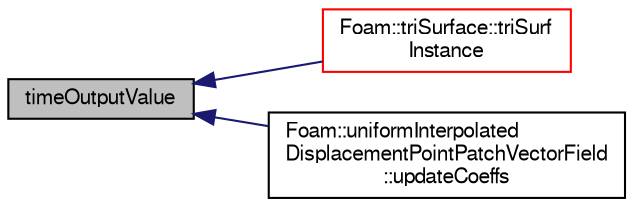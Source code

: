 digraph "timeOutputValue"
{
  bgcolor="transparent";
  edge [fontname="FreeSans",fontsize="10",labelfontname="FreeSans",labelfontsize="10"];
  node [fontname="FreeSans",fontsize="10",shape=record];
  rankdir="LR";
  Node1 [label="timeOutputValue",height=0.2,width=0.4,color="black", fillcolor="grey75", style="filled" fontcolor="black"];
  Node1 -> Node2 [dir="back",color="midnightblue",fontsize="10",style="solid",fontname="FreeSans"];
  Node2 [label="Foam::triSurface::triSurf\lInstance",height=0.2,width=0.4,color="red",URL="$a02607.html#a1ab8d8beae9ae13c09674c78df71224a",tooltip="Name of triSurface directory to use. "];
  Node1 -> Node3 [dir="back",color="midnightblue",fontsize="10",style="solid",fontname="FreeSans"];
  Node3 [label="Foam::uniformInterpolated\lDisplacementPointPatchVectorField\l::updateCoeffs",height=0.2,width=0.4,color="black",URL="$a02676.html#a7e24eafac629d3733181cd942d4c902f",tooltip="Update the coefficients associated with the patch field. "];
}
